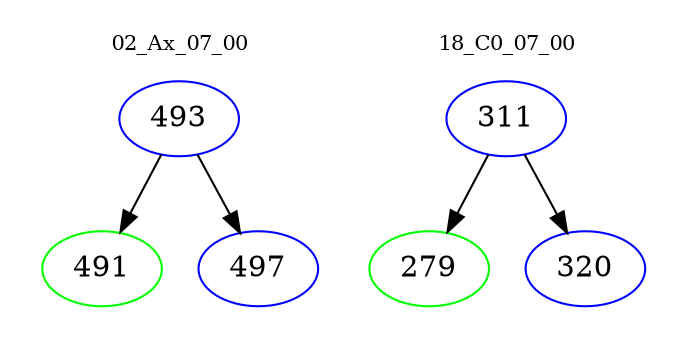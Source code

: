digraph{
subgraph cluster_0 {
color = white
label = "02_Ax_07_00";
fontsize=10;
T0_493 [label="493", color="blue"]
T0_493 -> T0_491 [color="black"]
T0_491 [label="491", color="green"]
T0_493 -> T0_497 [color="black"]
T0_497 [label="497", color="blue"]
}
subgraph cluster_1 {
color = white
label = "18_C0_07_00";
fontsize=10;
T1_311 [label="311", color="blue"]
T1_311 -> T1_279 [color="black"]
T1_279 [label="279", color="green"]
T1_311 -> T1_320 [color="black"]
T1_320 [label="320", color="blue"]
}
}
